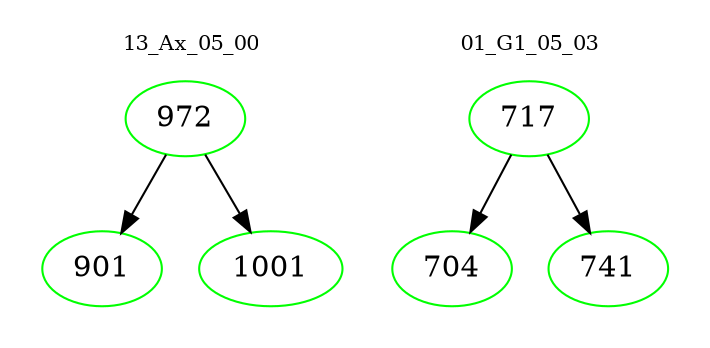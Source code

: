 digraph{
subgraph cluster_0 {
color = white
label = "13_Ax_05_00";
fontsize=10;
T0_972 [label="972", color="green"]
T0_972 -> T0_901 [color="black"]
T0_901 [label="901", color="green"]
T0_972 -> T0_1001 [color="black"]
T0_1001 [label="1001", color="green"]
}
subgraph cluster_1 {
color = white
label = "01_G1_05_03";
fontsize=10;
T1_717 [label="717", color="green"]
T1_717 -> T1_704 [color="black"]
T1_704 [label="704", color="green"]
T1_717 -> T1_741 [color="black"]
T1_741 [label="741", color="green"]
}
}
